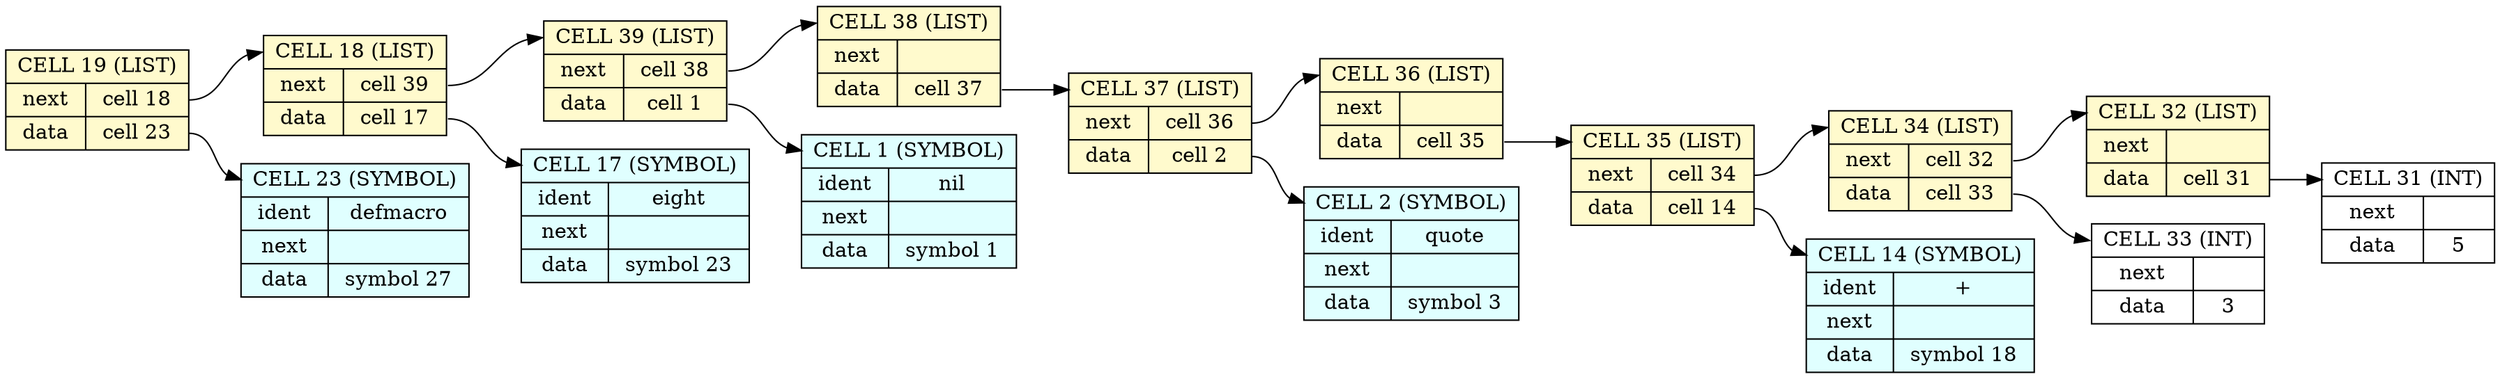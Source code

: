 digraph G {
graph[rankdir = "LR"];
cell19 [shape=record,style=filled,fillcolor=lemonchiffon,label="<header>CELL 19 (LIST) | { { next | data } | { <next>cell 18| <data>cell 23 } }"];
cell19:data -> cell23:header;
cell23 [shape=record,style=filled,fillcolor=lightcyan,label="<header>CELL 23 (SYMBOL) | { { ident | next | data } | { defmacro | <next>| <data>symbol 27 } }"];
cell19:next -> cell18:header;
cell18 [shape=record,style=filled,fillcolor=lemonchiffon,label="<header>CELL 18 (LIST) | { { next | data } | { <next>cell 39| <data>cell 17 } }"];
cell18:data -> cell17:header;
cell17 [shape=record,style=filled,fillcolor=lightcyan,label="<header>CELL 17 (SYMBOL) | { { ident | next | data } | { eight | <next>| <data>symbol 23 } }"];
cell18:next -> cell39:header;
cell39 [shape=record,style=filled,fillcolor=lemonchiffon,label="<header>CELL 39 (LIST) | { { next | data } | { <next>cell 38| <data>cell 1 } }"];
cell39:data -> cell1:header;
cell1 [shape=record,style=filled,fillcolor=lightcyan,label="<header>CELL 1 (SYMBOL) | { { ident | next | data } | { nil | <next>| <data>symbol 1 } }"];
cell39:next -> cell38:header;
cell38 [shape=record,style=filled,fillcolor=lemonchiffon,label="<header>CELL 38 (LIST) | { { next | data } | { <next>| <data>cell 37 } }"];
cell38:data -> cell37:header;
cell37 [shape=record,style=filled,fillcolor=lemonchiffon,label="<header>CELL 37 (LIST) | { { next | data } | { <next>cell 36| <data>cell 2 } }"];
cell37:data -> cell2:header;
cell2 [shape=record,style=filled,fillcolor=lightcyan,label="<header>CELL 2 (SYMBOL) | { { ident | next | data } | { quote | <next>| <data>symbol 3 } }"];
cell37:next -> cell36:header;
cell36 [shape=record,style=filled,fillcolor=lemonchiffon,label="<header>CELL 36 (LIST) | { { next | data } | { <next>| <data>cell 35 } }"];
cell36:data -> cell35:header;
cell35 [shape=record,style=filled,fillcolor=lemonchiffon,label="<header>CELL 35 (LIST) | { { next | data } | { <next>cell 34| <data>cell 14 } }"];
cell35:data -> cell14:header;
cell14 [shape=record,style=filled,fillcolor=lightcyan,label="<header>CELL 14 (SYMBOL) | { { ident | next | data } | { + | <next>| <data>symbol 18 } }"];
cell35:next -> cell34:header;
cell34 [shape=record,style=filled,fillcolor=lemonchiffon,label="<header>CELL 34 (LIST) | { { next | data } | { <next>cell 32| <data>cell 33 } }"];
cell34:data -> cell33:header;
cell33 [shape=record,style=filled,fillcolor=white,label="<header>CELL 33 (INT) | { { next | data } | { <next>| <data>3 } }"];
cell34:next -> cell32:header;
cell32 [shape=record,style=filled,fillcolor=lemonchiffon,label="<header>CELL 32 (LIST) | { { next | data } | { <next>| <data>cell 31 } }"];
cell32:data -> cell31:header;
cell31 [shape=record,style=filled,fillcolor=white,label="<header>CELL 31 (INT) | { { next | data } | { <next>| <data>5 } }"];
} 
